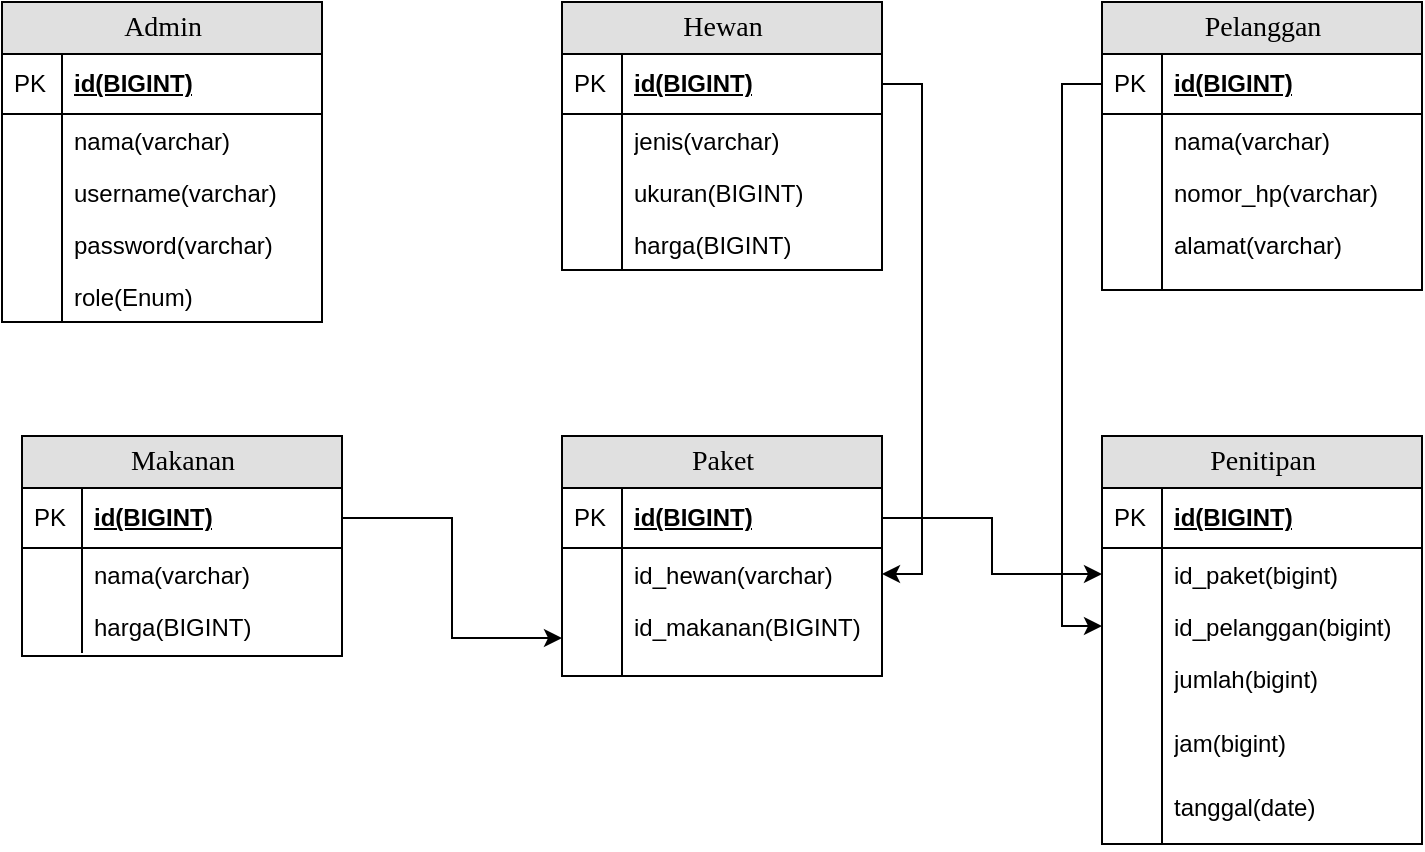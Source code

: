 <mxfile version="20.2.0" type="github">
  <diagram name="Page-1" id="e56a1550-8fbb-45ad-956c-1786394a9013">
    <mxGraphModel dx="814" dy="574" grid="1" gridSize="10" guides="1" tooltips="1" connect="1" arrows="1" fold="1" page="1" pageScale="1" pageWidth="1100" pageHeight="850" background="none" math="0" shadow="0">
      <root>
        <mxCell id="0" />
        <mxCell id="1" parent="0" />
        <mxCell id="2e49270ec7c68f3f-8" value="Admin" style="swimlane;html=1;fontStyle=0;childLayout=stackLayout;horizontal=1;startSize=26;fillColor=#e0e0e0;horizontalStack=0;resizeParent=1;resizeLast=0;collapsible=1;marginBottom=0;swimlaneFillColor=#ffffff;align=center;rounded=0;shadow=0;comic=0;labelBackgroundColor=none;strokeWidth=1;fontFamily=Verdana;fontSize=14;swimlaneLine=1;" parent="1" vertex="1">
          <mxGeometry width="160" height="160" as="geometry" />
        </mxCell>
        <mxCell id="2e49270ec7c68f3f-9" value="id(BIGINT)" style="shape=partialRectangle;top=0;left=0;right=0;bottom=1;html=1;align=left;verticalAlign=middle;fillColor=none;spacingLeft=34;spacingRight=4;whiteSpace=wrap;overflow=hidden;rotatable=0;points=[[0,0.5],[1,0.5]];portConstraint=eastwest;dropTarget=0;fontStyle=5;" parent="2e49270ec7c68f3f-8" vertex="1">
          <mxGeometry y="26" width="160" height="30" as="geometry" />
        </mxCell>
        <mxCell id="2e49270ec7c68f3f-10" value="PK" style="shape=partialRectangle;top=0;left=0;bottom=0;html=1;fillColor=none;align=left;verticalAlign=middle;spacingLeft=4;spacingRight=4;whiteSpace=wrap;overflow=hidden;rotatable=0;points=[];portConstraint=eastwest;part=1;" parent="2e49270ec7c68f3f-9" vertex="1" connectable="0">
          <mxGeometry width="30" height="30" as="geometry" />
        </mxCell>
        <mxCell id="2e49270ec7c68f3f-11" value="nama(varchar)" style="shape=partialRectangle;top=0;left=0;right=0;bottom=0;html=1;align=left;verticalAlign=top;fillColor=none;spacingLeft=34;spacingRight=4;whiteSpace=wrap;overflow=hidden;rotatable=0;points=[[0,0.5],[1,0.5]];portConstraint=eastwest;dropTarget=0;" parent="2e49270ec7c68f3f-8" vertex="1">
          <mxGeometry y="56" width="160" height="26" as="geometry" />
        </mxCell>
        <mxCell id="2e49270ec7c68f3f-12" value="" style="shape=partialRectangle;top=0;left=0;bottom=0;html=1;fillColor=none;align=left;verticalAlign=top;spacingLeft=4;spacingRight=4;whiteSpace=wrap;overflow=hidden;rotatable=0;points=[];portConstraint=eastwest;part=1;" parent="2e49270ec7c68f3f-11" vertex="1" connectable="0">
          <mxGeometry width="30" height="26" as="geometry" />
        </mxCell>
        <mxCell id="2e49270ec7c68f3f-13" value="username(varchar)" style="shape=partialRectangle;top=0;left=0;right=0;bottom=0;html=1;align=left;verticalAlign=top;fillColor=none;spacingLeft=34;spacingRight=4;whiteSpace=wrap;overflow=hidden;rotatable=0;points=[[0,0.5],[1,0.5]];portConstraint=eastwest;dropTarget=0;" parent="2e49270ec7c68f3f-8" vertex="1">
          <mxGeometry y="82" width="160" height="26" as="geometry" />
        </mxCell>
        <mxCell id="2e49270ec7c68f3f-14" value="" style="shape=partialRectangle;top=0;left=0;bottom=0;html=1;fillColor=none;align=left;verticalAlign=top;spacingLeft=4;spacingRight=4;whiteSpace=wrap;overflow=hidden;rotatable=0;points=[];portConstraint=eastwest;part=1;" parent="2e49270ec7c68f3f-13" vertex="1" connectable="0">
          <mxGeometry width="30" height="26" as="geometry" />
        </mxCell>
        <mxCell id="2e49270ec7c68f3f-15" value="password(varchar)" style="shape=partialRectangle;top=0;left=0;right=0;bottom=0;html=1;align=left;verticalAlign=top;fillColor=none;spacingLeft=34;spacingRight=4;whiteSpace=wrap;overflow=hidden;rotatable=0;points=[[0,0.5],[1,0.5]];portConstraint=eastwest;dropTarget=0;" parent="2e49270ec7c68f3f-8" vertex="1">
          <mxGeometry y="108" width="160" height="26" as="geometry" />
        </mxCell>
        <mxCell id="2e49270ec7c68f3f-16" value="" style="shape=partialRectangle;top=0;left=0;bottom=0;html=1;fillColor=none;align=left;verticalAlign=top;spacingLeft=4;spacingRight=4;whiteSpace=wrap;overflow=hidden;rotatable=0;points=[];portConstraint=eastwest;part=1;" parent="2e49270ec7c68f3f-15" vertex="1" connectable="0">
          <mxGeometry width="30" height="26" as="geometry" />
        </mxCell>
        <mxCell id="2us343jR7j0hdFJ10d-l-81" value="role(Enum)" style="shape=partialRectangle;top=0;left=0;right=0;bottom=0;html=1;align=left;verticalAlign=top;fillColor=none;spacingLeft=34;spacingRight=4;whiteSpace=wrap;overflow=hidden;rotatable=0;points=[[0,0.5],[1,0.5]];portConstraint=eastwest;dropTarget=0;" vertex="1" parent="2e49270ec7c68f3f-8">
          <mxGeometry y="134" width="160" height="26" as="geometry" />
        </mxCell>
        <mxCell id="2us343jR7j0hdFJ10d-l-82" value="" style="shape=partialRectangle;top=0;left=0;bottom=0;html=1;fillColor=none;align=left;verticalAlign=top;spacingLeft=4;spacingRight=4;whiteSpace=wrap;overflow=hidden;rotatable=0;points=[];portConstraint=eastwest;part=1;" vertex="1" connectable="0" parent="2us343jR7j0hdFJ10d-l-81">
          <mxGeometry width="30" height="26" as="geometry" />
        </mxCell>
        <mxCell id="2us343jR7j0hdFJ10d-l-2" value="Hewan" style="swimlane;html=1;fontStyle=0;childLayout=stackLayout;horizontal=1;startSize=26;fillColor=#e0e0e0;horizontalStack=0;resizeParent=1;resizeLast=0;collapsible=1;marginBottom=0;swimlaneFillColor=#ffffff;align=center;rounded=0;shadow=0;comic=0;labelBackgroundColor=none;strokeWidth=1;fontFamily=Verdana;fontSize=14;swimlaneLine=1;" vertex="1" parent="1">
          <mxGeometry x="280" width="160" height="134" as="geometry" />
        </mxCell>
        <mxCell id="2us343jR7j0hdFJ10d-l-3" value="id(BIGINT)" style="shape=partialRectangle;top=0;left=0;right=0;bottom=1;html=1;align=left;verticalAlign=middle;fillColor=none;spacingLeft=34;spacingRight=4;whiteSpace=wrap;overflow=hidden;rotatable=0;points=[[0,0.5],[1,0.5]];portConstraint=eastwest;dropTarget=0;fontStyle=5;" vertex="1" parent="2us343jR7j0hdFJ10d-l-2">
          <mxGeometry y="26" width="160" height="30" as="geometry" />
        </mxCell>
        <mxCell id="2us343jR7j0hdFJ10d-l-4" value="PK" style="shape=partialRectangle;top=0;left=0;bottom=0;html=1;fillColor=none;align=left;verticalAlign=middle;spacingLeft=4;spacingRight=4;whiteSpace=wrap;overflow=hidden;rotatable=0;points=[];portConstraint=eastwest;part=1;" vertex="1" connectable="0" parent="2us343jR7j0hdFJ10d-l-3">
          <mxGeometry width="30" height="30" as="geometry" />
        </mxCell>
        <mxCell id="2us343jR7j0hdFJ10d-l-5" value="jenis(varchar)" style="shape=partialRectangle;top=0;left=0;right=0;bottom=0;html=1;align=left;verticalAlign=top;fillColor=none;spacingLeft=34;spacingRight=4;whiteSpace=wrap;overflow=hidden;rotatable=0;points=[[0,0.5],[1,0.5]];portConstraint=eastwest;dropTarget=0;" vertex="1" parent="2us343jR7j0hdFJ10d-l-2">
          <mxGeometry y="56" width="160" height="26" as="geometry" />
        </mxCell>
        <mxCell id="2us343jR7j0hdFJ10d-l-6" value="" style="shape=partialRectangle;top=0;left=0;bottom=0;html=1;fillColor=none;align=left;verticalAlign=top;spacingLeft=4;spacingRight=4;whiteSpace=wrap;overflow=hidden;rotatable=0;points=[];portConstraint=eastwest;part=1;" vertex="1" connectable="0" parent="2us343jR7j0hdFJ10d-l-5">
          <mxGeometry width="30" height="26" as="geometry" />
        </mxCell>
        <mxCell id="2us343jR7j0hdFJ10d-l-7" value="ukuran(BIGINT)" style="shape=partialRectangle;top=0;left=0;right=0;bottom=0;html=1;align=left;verticalAlign=top;fillColor=none;spacingLeft=34;spacingRight=4;whiteSpace=wrap;overflow=hidden;rotatable=0;points=[[0,0.5],[1,0.5]];portConstraint=eastwest;dropTarget=0;" vertex="1" parent="2us343jR7j0hdFJ10d-l-2">
          <mxGeometry y="82" width="160" height="26" as="geometry" />
        </mxCell>
        <mxCell id="2us343jR7j0hdFJ10d-l-8" value="" style="shape=partialRectangle;top=0;left=0;bottom=0;html=1;fillColor=none;align=left;verticalAlign=top;spacingLeft=4;spacingRight=4;whiteSpace=wrap;overflow=hidden;rotatable=0;points=[];portConstraint=eastwest;part=1;" vertex="1" connectable="0" parent="2us343jR7j0hdFJ10d-l-7">
          <mxGeometry width="30" height="26" as="geometry" />
        </mxCell>
        <mxCell id="2us343jR7j0hdFJ10d-l-44" value="harga(BIGINT)" style="shape=partialRectangle;top=0;left=0;right=0;bottom=0;html=1;align=left;verticalAlign=top;fillColor=none;spacingLeft=34;spacingRight=4;whiteSpace=wrap;overflow=hidden;rotatable=0;points=[[0,0.5],[1,0.5]];portConstraint=eastwest;dropTarget=0;" vertex="1" parent="2us343jR7j0hdFJ10d-l-2">
          <mxGeometry y="108" width="160" height="26" as="geometry" />
        </mxCell>
        <mxCell id="2us343jR7j0hdFJ10d-l-45" value="" style="shape=partialRectangle;top=0;left=0;bottom=0;html=1;fillColor=none;align=left;verticalAlign=top;spacingLeft=4;spacingRight=4;whiteSpace=wrap;overflow=hidden;rotatable=0;points=[];portConstraint=eastwest;part=1;" vertex="1" connectable="0" parent="2us343jR7j0hdFJ10d-l-44">
          <mxGeometry width="30" height="26" as="geometry" />
        </mxCell>
        <mxCell id="2us343jR7j0hdFJ10d-l-22" value="Pelanggan" style="swimlane;html=1;fontStyle=0;childLayout=stackLayout;horizontal=1;startSize=26;fillColor=#e0e0e0;horizontalStack=0;resizeParent=1;resizeLast=0;collapsible=1;marginBottom=0;swimlaneFillColor=#ffffff;align=center;rounded=0;shadow=0;comic=0;labelBackgroundColor=none;strokeWidth=1;fontFamily=Verdana;fontSize=14;swimlaneLine=1;" vertex="1" parent="1">
          <mxGeometry x="550" width="160" height="144" as="geometry" />
        </mxCell>
        <mxCell id="2us343jR7j0hdFJ10d-l-23" value="id(BIGINT)" style="shape=partialRectangle;top=0;left=0;right=0;bottom=1;html=1;align=left;verticalAlign=middle;fillColor=none;spacingLeft=34;spacingRight=4;whiteSpace=wrap;overflow=hidden;rotatable=0;points=[[0,0.5],[1,0.5]];portConstraint=eastwest;dropTarget=0;fontStyle=5;" vertex="1" parent="2us343jR7j0hdFJ10d-l-22">
          <mxGeometry y="26" width="160" height="30" as="geometry" />
        </mxCell>
        <mxCell id="2us343jR7j0hdFJ10d-l-24" value="PK" style="shape=partialRectangle;top=0;left=0;bottom=0;html=1;fillColor=none;align=left;verticalAlign=middle;spacingLeft=4;spacingRight=4;whiteSpace=wrap;overflow=hidden;rotatable=0;points=[];portConstraint=eastwest;part=1;" vertex="1" connectable="0" parent="2us343jR7j0hdFJ10d-l-23">
          <mxGeometry width="30" height="30" as="geometry" />
        </mxCell>
        <mxCell id="2us343jR7j0hdFJ10d-l-25" value="nama(varchar)" style="shape=partialRectangle;top=0;left=0;right=0;bottom=0;html=1;align=left;verticalAlign=top;fillColor=none;spacingLeft=34;spacingRight=4;whiteSpace=wrap;overflow=hidden;rotatable=0;points=[[0,0.5],[1,0.5]];portConstraint=eastwest;dropTarget=0;" vertex="1" parent="2us343jR7j0hdFJ10d-l-22">
          <mxGeometry y="56" width="160" height="26" as="geometry" />
        </mxCell>
        <mxCell id="2us343jR7j0hdFJ10d-l-26" value="" style="shape=partialRectangle;top=0;left=0;bottom=0;html=1;fillColor=none;align=left;verticalAlign=top;spacingLeft=4;spacingRight=4;whiteSpace=wrap;overflow=hidden;rotatable=0;points=[];portConstraint=eastwest;part=1;" vertex="1" connectable="0" parent="2us343jR7j0hdFJ10d-l-25">
          <mxGeometry width="30" height="26" as="geometry" />
        </mxCell>
        <mxCell id="2us343jR7j0hdFJ10d-l-27" value="nomor_hp(varchar)" style="shape=partialRectangle;top=0;left=0;right=0;bottom=0;html=1;align=left;verticalAlign=top;fillColor=none;spacingLeft=34;spacingRight=4;whiteSpace=wrap;overflow=hidden;rotatable=0;points=[[0,0.5],[1,0.5]];portConstraint=eastwest;dropTarget=0;" vertex="1" parent="2us343jR7j0hdFJ10d-l-22">
          <mxGeometry y="82" width="160" height="26" as="geometry" />
        </mxCell>
        <mxCell id="2us343jR7j0hdFJ10d-l-28" value="" style="shape=partialRectangle;top=0;left=0;bottom=0;html=1;fillColor=none;align=left;verticalAlign=top;spacingLeft=4;spacingRight=4;whiteSpace=wrap;overflow=hidden;rotatable=0;points=[];portConstraint=eastwest;part=1;" vertex="1" connectable="0" parent="2us343jR7j0hdFJ10d-l-27">
          <mxGeometry width="30" height="26" as="geometry" />
        </mxCell>
        <mxCell id="2us343jR7j0hdFJ10d-l-29" value="alamat(varchar)" style="shape=partialRectangle;top=0;left=0;right=0;bottom=0;html=1;align=left;verticalAlign=top;fillColor=none;spacingLeft=34;spacingRight=4;whiteSpace=wrap;overflow=hidden;rotatable=0;points=[[0,0.5],[1,0.5]];portConstraint=eastwest;dropTarget=0;" vertex="1" parent="2us343jR7j0hdFJ10d-l-22">
          <mxGeometry y="108" width="160" height="26" as="geometry" />
        </mxCell>
        <mxCell id="2us343jR7j0hdFJ10d-l-30" value="" style="shape=partialRectangle;top=0;left=0;bottom=0;html=1;fillColor=none;align=left;verticalAlign=top;spacingLeft=4;spacingRight=4;whiteSpace=wrap;overflow=hidden;rotatable=0;points=[];portConstraint=eastwest;part=1;" vertex="1" connectable="0" parent="2us343jR7j0hdFJ10d-l-29">
          <mxGeometry width="30" height="26" as="geometry" />
        </mxCell>
        <mxCell id="2us343jR7j0hdFJ10d-l-31" value="" style="shape=partialRectangle;top=0;left=0;right=0;bottom=0;html=1;align=left;verticalAlign=top;fillColor=none;spacingLeft=34;spacingRight=4;whiteSpace=wrap;overflow=hidden;rotatable=0;points=[[0,0.5],[1,0.5]];portConstraint=eastwest;dropTarget=0;" vertex="1" parent="2us343jR7j0hdFJ10d-l-22">
          <mxGeometry y="134" width="160" height="10" as="geometry" />
        </mxCell>
        <mxCell id="2us343jR7j0hdFJ10d-l-32" value="" style="shape=partialRectangle;top=0;left=0;bottom=0;html=1;fillColor=none;align=left;verticalAlign=top;spacingLeft=4;spacingRight=4;whiteSpace=wrap;overflow=hidden;rotatable=0;points=[];portConstraint=eastwest;part=1;" vertex="1" connectable="0" parent="2us343jR7j0hdFJ10d-l-31">
          <mxGeometry width="30" height="10" as="geometry" />
        </mxCell>
        <mxCell id="2us343jR7j0hdFJ10d-l-33" value="Penitipan" style="swimlane;html=1;fontStyle=0;childLayout=stackLayout;horizontal=1;startSize=26;fillColor=#e0e0e0;horizontalStack=0;resizeParent=1;resizeLast=0;collapsible=1;marginBottom=0;swimlaneFillColor=#ffffff;align=center;rounded=0;shadow=0;comic=0;labelBackgroundColor=none;strokeWidth=1;fontFamily=Verdana;fontSize=14;swimlaneLine=1;" vertex="1" parent="1">
          <mxGeometry x="550" y="217" width="160" height="204" as="geometry" />
        </mxCell>
        <mxCell id="2us343jR7j0hdFJ10d-l-34" value="id(BIGINT)" style="shape=partialRectangle;top=0;left=0;right=0;bottom=1;html=1;align=left;verticalAlign=middle;fillColor=none;spacingLeft=34;spacingRight=4;whiteSpace=wrap;overflow=hidden;rotatable=0;points=[[0,0.5],[1,0.5]];portConstraint=eastwest;dropTarget=0;fontStyle=5;" vertex="1" parent="2us343jR7j0hdFJ10d-l-33">
          <mxGeometry y="26" width="160" height="30" as="geometry" />
        </mxCell>
        <mxCell id="2us343jR7j0hdFJ10d-l-35" value="PK" style="shape=partialRectangle;top=0;left=0;bottom=0;html=1;fillColor=none;align=left;verticalAlign=middle;spacingLeft=4;spacingRight=4;whiteSpace=wrap;overflow=hidden;rotatable=0;points=[];portConstraint=eastwest;part=1;" vertex="1" connectable="0" parent="2us343jR7j0hdFJ10d-l-34">
          <mxGeometry width="30" height="30" as="geometry" />
        </mxCell>
        <mxCell id="2us343jR7j0hdFJ10d-l-36" value="id_paket(bigint)" style="shape=partialRectangle;top=0;left=0;right=0;bottom=0;html=1;align=left;verticalAlign=top;fillColor=none;spacingLeft=34;spacingRight=4;whiteSpace=wrap;overflow=hidden;rotatable=0;points=[[0,0.5],[1,0.5]];portConstraint=eastwest;dropTarget=0;" vertex="1" parent="2us343jR7j0hdFJ10d-l-33">
          <mxGeometry y="56" width="160" height="26" as="geometry" />
        </mxCell>
        <mxCell id="2us343jR7j0hdFJ10d-l-37" value="" style="shape=partialRectangle;top=0;left=0;bottom=0;html=1;fillColor=none;align=left;verticalAlign=top;spacingLeft=4;spacingRight=4;whiteSpace=wrap;overflow=hidden;rotatable=0;points=[];portConstraint=eastwest;part=1;" vertex="1" connectable="0" parent="2us343jR7j0hdFJ10d-l-36">
          <mxGeometry width="30" height="26" as="geometry" />
        </mxCell>
        <mxCell id="2us343jR7j0hdFJ10d-l-38" value="id_pelanggan(bigint)" style="shape=partialRectangle;top=0;left=0;right=0;bottom=0;html=1;align=left;verticalAlign=top;fillColor=none;spacingLeft=34;spacingRight=4;whiteSpace=wrap;overflow=hidden;rotatable=0;points=[[0,0.5],[1,0.5]];portConstraint=eastwest;dropTarget=0;" vertex="1" parent="2us343jR7j0hdFJ10d-l-33">
          <mxGeometry y="82" width="160" height="26" as="geometry" />
        </mxCell>
        <mxCell id="2us343jR7j0hdFJ10d-l-39" value="" style="shape=partialRectangle;top=0;left=0;bottom=0;html=1;fillColor=none;align=left;verticalAlign=top;spacingLeft=4;spacingRight=4;whiteSpace=wrap;overflow=hidden;rotatable=0;points=[];portConstraint=eastwest;part=1;" vertex="1" connectable="0" parent="2us343jR7j0hdFJ10d-l-38">
          <mxGeometry width="30" height="26" as="geometry" />
        </mxCell>
        <mxCell id="2us343jR7j0hdFJ10d-l-46" value="jumlah(bigint)" style="shape=partialRectangle;top=0;left=0;right=0;bottom=0;html=1;align=left;verticalAlign=top;fillColor=none;spacingLeft=34;spacingRight=4;whiteSpace=wrap;overflow=hidden;rotatable=0;points=[[0,0.5],[1,0.5]];portConstraint=eastwest;dropTarget=0;" vertex="1" parent="2us343jR7j0hdFJ10d-l-33">
          <mxGeometry y="108" width="160" height="32" as="geometry" />
        </mxCell>
        <mxCell id="2us343jR7j0hdFJ10d-l-47" value="" style="shape=partialRectangle;top=0;left=0;bottom=0;html=1;fillColor=none;align=left;verticalAlign=top;spacingLeft=4;spacingRight=4;whiteSpace=wrap;overflow=hidden;rotatable=0;points=[];portConstraint=eastwest;part=1;" vertex="1" connectable="0" parent="2us343jR7j0hdFJ10d-l-46">
          <mxGeometry width="30" height="32" as="geometry" />
        </mxCell>
        <mxCell id="2us343jR7j0hdFJ10d-l-48" value="jam(bigint)" style="shape=partialRectangle;top=0;left=0;right=0;bottom=0;html=1;align=left;verticalAlign=top;fillColor=none;spacingLeft=34;spacingRight=4;whiteSpace=wrap;overflow=hidden;rotatable=0;points=[[0,0.5],[1,0.5]];portConstraint=eastwest;dropTarget=0;" vertex="1" parent="2us343jR7j0hdFJ10d-l-33">
          <mxGeometry y="140" width="160" height="32" as="geometry" />
        </mxCell>
        <mxCell id="2us343jR7j0hdFJ10d-l-49" value="" style="shape=partialRectangle;top=0;left=0;bottom=0;html=1;fillColor=none;align=left;verticalAlign=top;spacingLeft=4;spacingRight=4;whiteSpace=wrap;overflow=hidden;rotatable=0;points=[];portConstraint=eastwest;part=1;" vertex="1" connectable="0" parent="2us343jR7j0hdFJ10d-l-48">
          <mxGeometry width="30" height="32" as="geometry" />
        </mxCell>
        <mxCell id="2us343jR7j0hdFJ10d-l-50" value="tanggal(date)" style="shape=partialRectangle;top=0;left=0;right=0;bottom=0;html=1;align=left;verticalAlign=top;fillColor=none;spacingLeft=34;spacingRight=4;whiteSpace=wrap;overflow=hidden;rotatable=0;points=[[0,0.5],[1,0.5]];portConstraint=eastwest;dropTarget=0;" vertex="1" parent="2us343jR7j0hdFJ10d-l-33">
          <mxGeometry y="172" width="160" height="32" as="geometry" />
        </mxCell>
        <mxCell id="2us343jR7j0hdFJ10d-l-51" value="" style="shape=partialRectangle;top=0;left=0;bottom=0;html=1;fillColor=none;align=left;verticalAlign=top;spacingLeft=4;spacingRight=4;whiteSpace=wrap;overflow=hidden;rotatable=0;points=[];portConstraint=eastwest;part=1;" vertex="1" connectable="0" parent="2us343jR7j0hdFJ10d-l-50">
          <mxGeometry width="30" height="32" as="geometry" />
        </mxCell>
        <mxCell id="2us343jR7j0hdFJ10d-l-54" value="Makanan" style="swimlane;html=1;fontStyle=0;childLayout=stackLayout;horizontal=1;startSize=26;fillColor=#e0e0e0;horizontalStack=0;resizeParent=1;resizeLast=0;collapsible=1;marginBottom=0;swimlaneFillColor=#ffffff;align=center;rounded=0;shadow=0;comic=0;labelBackgroundColor=none;strokeWidth=1;fontFamily=Verdana;fontSize=14;swimlaneLine=1;" vertex="1" parent="1">
          <mxGeometry x="10" y="217" width="160" height="110" as="geometry" />
        </mxCell>
        <mxCell id="2us343jR7j0hdFJ10d-l-55" value="id(BIGINT)" style="shape=partialRectangle;top=0;left=0;right=0;bottom=1;html=1;align=left;verticalAlign=middle;fillColor=none;spacingLeft=34;spacingRight=4;whiteSpace=wrap;overflow=hidden;rotatable=0;points=[[0,0.5],[1,0.5]];portConstraint=eastwest;dropTarget=0;fontStyle=5;" vertex="1" parent="2us343jR7j0hdFJ10d-l-54">
          <mxGeometry y="26" width="160" height="30" as="geometry" />
        </mxCell>
        <mxCell id="2us343jR7j0hdFJ10d-l-56" value="PK" style="shape=partialRectangle;top=0;left=0;bottom=0;html=1;fillColor=none;align=left;verticalAlign=middle;spacingLeft=4;spacingRight=4;whiteSpace=wrap;overflow=hidden;rotatable=0;points=[];portConstraint=eastwest;part=1;" vertex="1" connectable="0" parent="2us343jR7j0hdFJ10d-l-55">
          <mxGeometry width="30" height="30" as="geometry" />
        </mxCell>
        <mxCell id="2us343jR7j0hdFJ10d-l-57" value="nama(varchar)" style="shape=partialRectangle;top=0;left=0;right=0;bottom=0;html=1;align=left;verticalAlign=top;fillColor=none;spacingLeft=34;spacingRight=4;whiteSpace=wrap;overflow=hidden;rotatable=0;points=[[0,0.5],[1,0.5]];portConstraint=eastwest;dropTarget=0;" vertex="1" parent="2us343jR7j0hdFJ10d-l-54">
          <mxGeometry y="56" width="160" height="26" as="geometry" />
        </mxCell>
        <mxCell id="2us343jR7j0hdFJ10d-l-58" value="" style="shape=partialRectangle;top=0;left=0;bottom=0;html=1;fillColor=none;align=left;verticalAlign=top;spacingLeft=4;spacingRight=4;whiteSpace=wrap;overflow=hidden;rotatable=0;points=[];portConstraint=eastwest;part=1;" vertex="1" connectable="0" parent="2us343jR7j0hdFJ10d-l-57">
          <mxGeometry width="30" height="26" as="geometry" />
        </mxCell>
        <mxCell id="2us343jR7j0hdFJ10d-l-61" value="harga(BIGINT)" style="shape=partialRectangle;top=0;left=0;right=0;bottom=0;html=1;align=left;verticalAlign=top;fillColor=none;spacingLeft=34;spacingRight=4;whiteSpace=wrap;overflow=hidden;rotatable=0;points=[[0,0.5],[1,0.5]];portConstraint=eastwest;dropTarget=0;" vertex="1" parent="2us343jR7j0hdFJ10d-l-54">
          <mxGeometry y="82" width="160" height="26" as="geometry" />
        </mxCell>
        <mxCell id="2us343jR7j0hdFJ10d-l-62" value="" style="shape=partialRectangle;top=0;left=0;bottom=0;html=1;fillColor=none;align=left;verticalAlign=top;spacingLeft=4;spacingRight=4;whiteSpace=wrap;overflow=hidden;rotatable=0;points=[];portConstraint=eastwest;part=1;" vertex="1" connectable="0" parent="2us343jR7j0hdFJ10d-l-61">
          <mxGeometry width="30" height="26" as="geometry" />
        </mxCell>
        <mxCell id="2us343jR7j0hdFJ10d-l-63" value="Paket" style="swimlane;html=1;fontStyle=0;childLayout=stackLayout;horizontal=1;startSize=26;fillColor=#e0e0e0;horizontalStack=0;resizeParent=1;resizeLast=0;collapsible=1;marginBottom=0;swimlaneFillColor=#ffffff;align=center;rounded=0;shadow=0;comic=0;labelBackgroundColor=none;strokeWidth=1;fontFamily=Verdana;fontSize=14;swimlaneLine=1;" vertex="1" parent="1">
          <mxGeometry x="280" y="217" width="160" height="120" as="geometry" />
        </mxCell>
        <mxCell id="2us343jR7j0hdFJ10d-l-64" value="id(BIGINT)" style="shape=partialRectangle;top=0;left=0;right=0;bottom=1;html=1;align=left;verticalAlign=middle;fillColor=none;spacingLeft=34;spacingRight=4;whiteSpace=wrap;overflow=hidden;rotatable=0;points=[[0,0.5],[1,0.5]];portConstraint=eastwest;dropTarget=0;fontStyle=5;" vertex="1" parent="2us343jR7j0hdFJ10d-l-63">
          <mxGeometry y="26" width="160" height="30" as="geometry" />
        </mxCell>
        <mxCell id="2us343jR7j0hdFJ10d-l-65" value="PK" style="shape=partialRectangle;top=0;left=0;bottom=0;html=1;fillColor=none;align=left;verticalAlign=middle;spacingLeft=4;spacingRight=4;whiteSpace=wrap;overflow=hidden;rotatable=0;points=[];portConstraint=eastwest;part=1;" vertex="1" connectable="0" parent="2us343jR7j0hdFJ10d-l-64">
          <mxGeometry width="30" height="30" as="geometry" />
        </mxCell>
        <mxCell id="2us343jR7j0hdFJ10d-l-66" value="id_hewan(varchar)" style="shape=partialRectangle;top=0;left=0;right=0;bottom=0;html=1;align=left;verticalAlign=top;fillColor=none;spacingLeft=34;spacingRight=4;whiteSpace=wrap;overflow=hidden;rotatable=0;points=[[0,0.5],[1,0.5]];portConstraint=eastwest;dropTarget=0;" vertex="1" parent="2us343jR7j0hdFJ10d-l-63">
          <mxGeometry y="56" width="160" height="26" as="geometry" />
        </mxCell>
        <mxCell id="2us343jR7j0hdFJ10d-l-67" value="" style="shape=partialRectangle;top=0;left=0;bottom=0;html=1;fillColor=none;align=left;verticalAlign=top;spacingLeft=4;spacingRight=4;whiteSpace=wrap;overflow=hidden;rotatable=0;points=[];portConstraint=eastwest;part=1;" vertex="1" connectable="0" parent="2us343jR7j0hdFJ10d-l-66">
          <mxGeometry width="30" height="26" as="geometry" />
        </mxCell>
        <mxCell id="2us343jR7j0hdFJ10d-l-68" value="id_makanan(BIGINT)" style="shape=partialRectangle;top=0;left=0;right=0;bottom=0;html=1;align=left;verticalAlign=top;fillColor=none;spacingLeft=34;spacingRight=4;whiteSpace=wrap;overflow=hidden;rotatable=0;points=[[0,0.5],[1,0.5]];portConstraint=eastwest;dropTarget=0;" vertex="1" parent="2us343jR7j0hdFJ10d-l-63">
          <mxGeometry y="82" width="160" height="38" as="geometry" />
        </mxCell>
        <mxCell id="2us343jR7j0hdFJ10d-l-69" value="" style="shape=partialRectangle;top=0;left=0;bottom=0;html=1;fillColor=none;align=left;verticalAlign=top;spacingLeft=4;spacingRight=4;whiteSpace=wrap;overflow=hidden;rotatable=0;points=[];portConstraint=eastwest;part=1;" vertex="1" connectable="0" parent="2us343jR7j0hdFJ10d-l-68">
          <mxGeometry width="30" height="38" as="geometry" />
        </mxCell>
        <mxCell id="2us343jR7j0hdFJ10d-l-76" style="edgeStyle=orthogonalEdgeStyle;rounded=0;orthogonalLoop=1;jettySize=auto;html=1;exitX=1;exitY=0.5;exitDx=0;exitDy=0;entryX=1;entryY=0.5;entryDx=0;entryDy=0;" edge="1" parent="1" source="2us343jR7j0hdFJ10d-l-3" target="2us343jR7j0hdFJ10d-l-66">
          <mxGeometry relative="1" as="geometry" />
        </mxCell>
        <mxCell id="2us343jR7j0hdFJ10d-l-77" style="edgeStyle=orthogonalEdgeStyle;rounded=0;orthogonalLoop=1;jettySize=auto;html=1;exitX=1;exitY=0.5;exitDx=0;exitDy=0;entryX=0;entryY=0.5;entryDx=0;entryDy=0;" edge="1" parent="1" source="2us343jR7j0hdFJ10d-l-55" target="2us343jR7j0hdFJ10d-l-68">
          <mxGeometry relative="1" as="geometry" />
        </mxCell>
        <mxCell id="2us343jR7j0hdFJ10d-l-78" style="edgeStyle=orthogonalEdgeStyle;rounded=0;orthogonalLoop=1;jettySize=auto;html=1;exitX=1;exitY=0.5;exitDx=0;exitDy=0;entryX=0;entryY=0.5;entryDx=0;entryDy=0;" edge="1" parent="1" source="2us343jR7j0hdFJ10d-l-64" target="2us343jR7j0hdFJ10d-l-36">
          <mxGeometry relative="1" as="geometry" />
        </mxCell>
        <mxCell id="2us343jR7j0hdFJ10d-l-79" style="edgeStyle=orthogonalEdgeStyle;rounded=0;orthogonalLoop=1;jettySize=auto;html=1;exitX=0;exitY=0.5;exitDx=0;exitDy=0;entryX=0;entryY=0.5;entryDx=0;entryDy=0;" edge="1" parent="1" source="2us343jR7j0hdFJ10d-l-23" target="2us343jR7j0hdFJ10d-l-38">
          <mxGeometry relative="1" as="geometry" />
        </mxCell>
      </root>
    </mxGraphModel>
  </diagram>
</mxfile>
